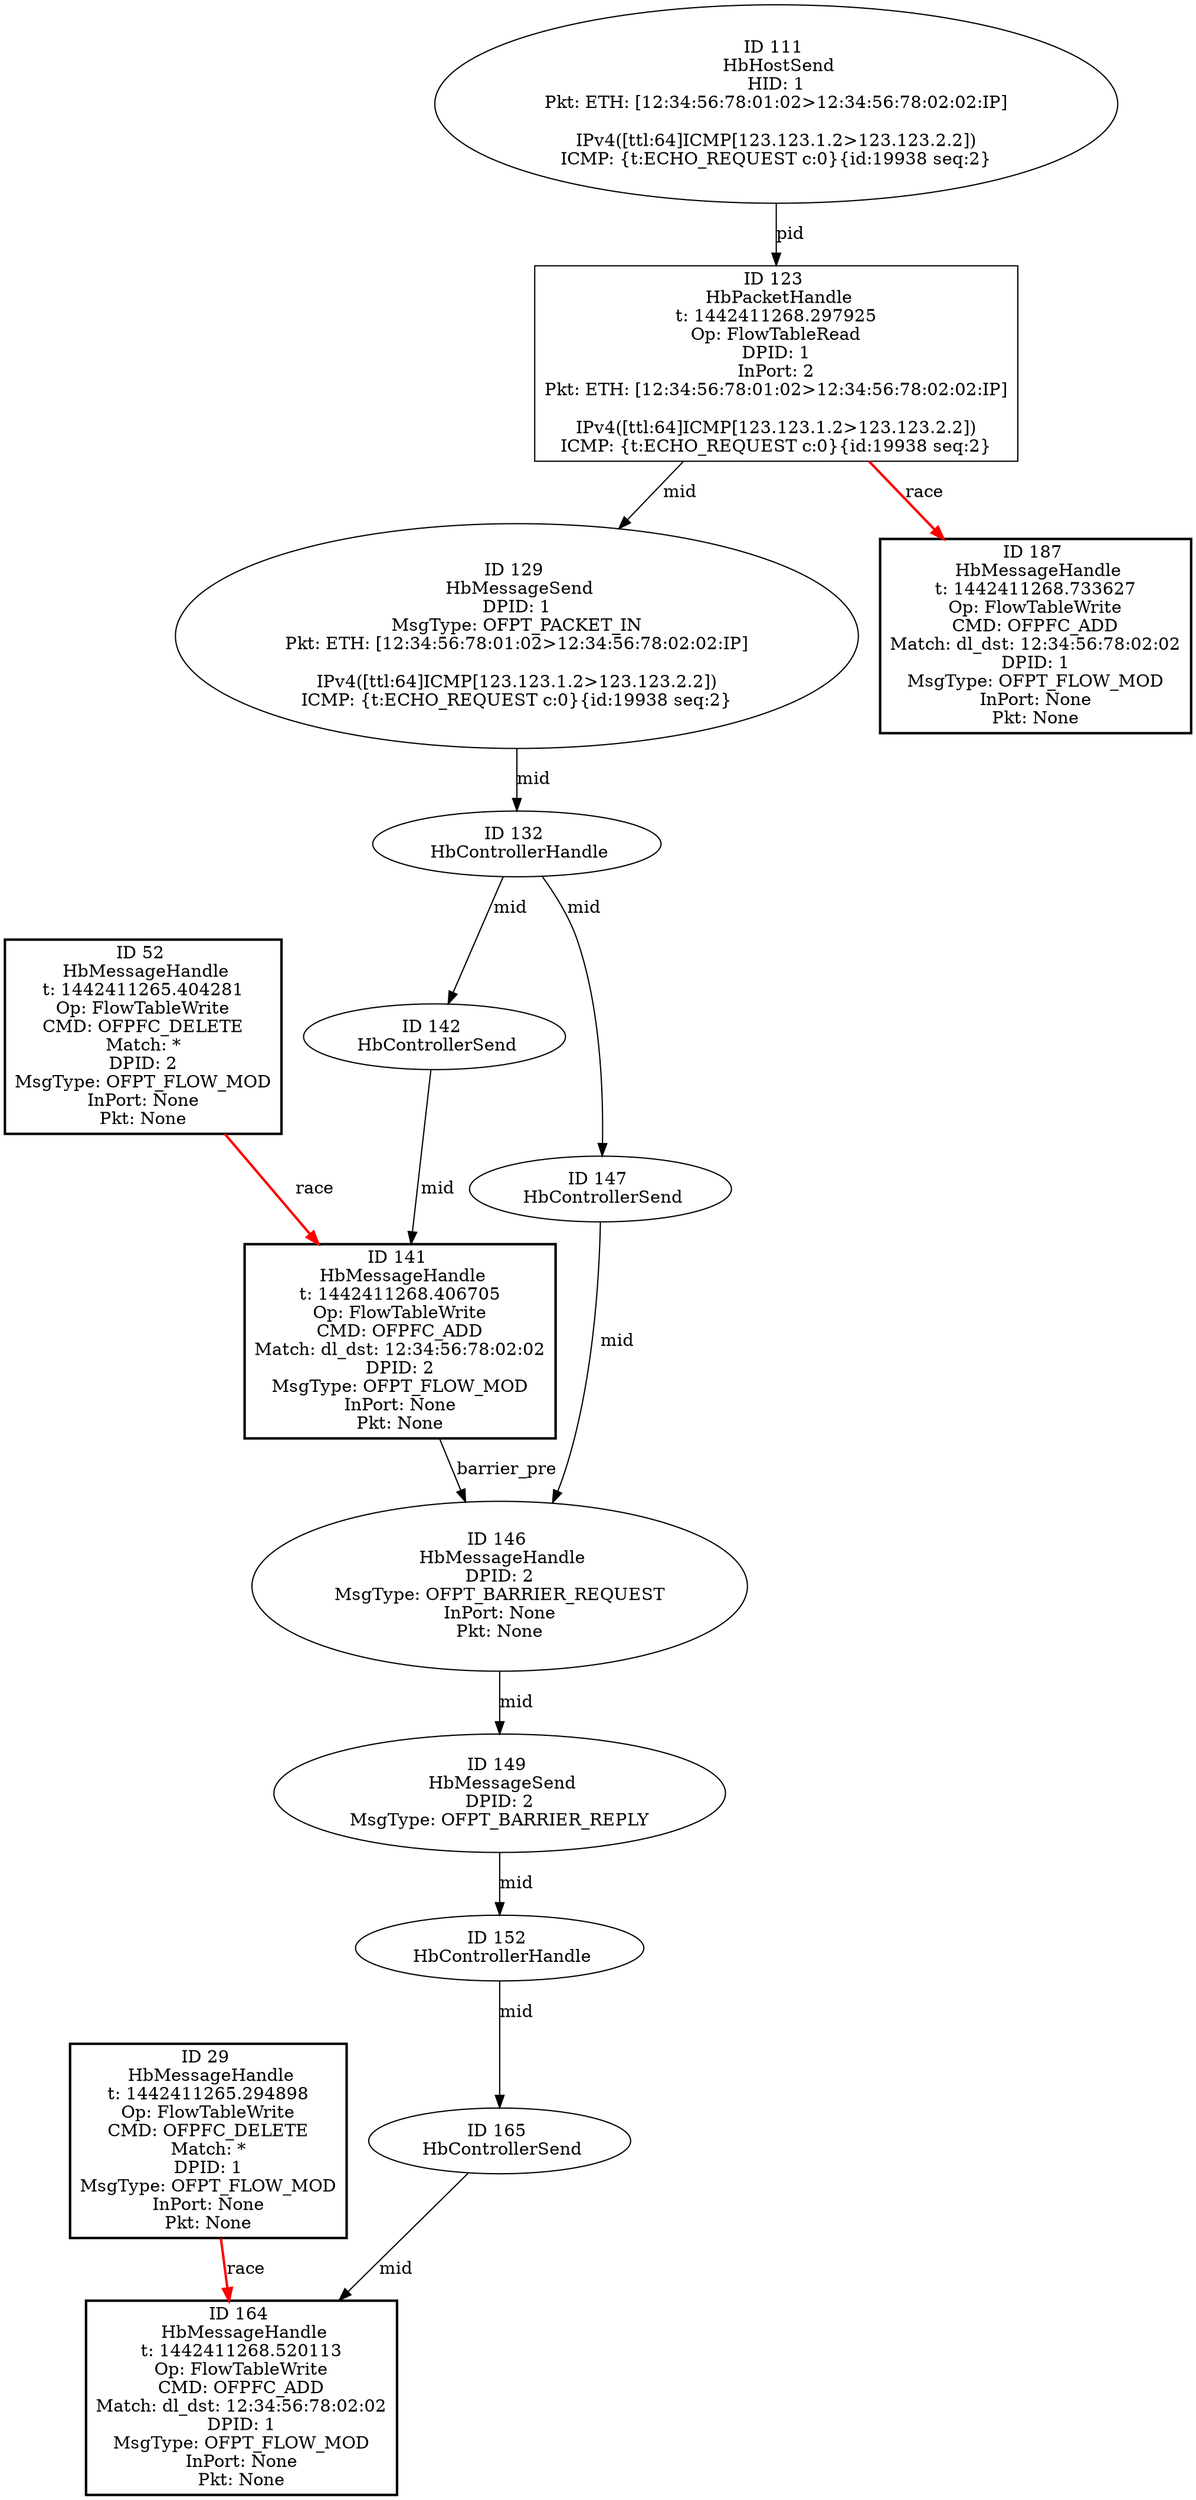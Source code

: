 strict digraph G {
129 [shape=oval, event=<hb_events.HbMessageSend object at 0x1089d8bd0>, label="ID 129 
 HbMessageSend
DPID: 1
MsgType: OFPT_PACKET_IN
Pkt: ETH: [12:34:56:78:01:02>12:34:56:78:02:02:IP]

IPv4([ttl:64]ICMP[123.123.1.2>123.123.2.2])
ICMP: {t:ECHO_REQUEST c:0}{id:19938 seq:2}"];
187 [shape=box, style=bold, event=<hb_events.HbMessageHandle object at 0x1089e8610>, label="ID 187 
 HbMessageHandle
t: 1442411268.733627
Op: FlowTableWrite
CMD: OFPFC_ADD
Match: dl_dst: 12:34:56:78:02:02
DPID: 1
MsgType: OFPT_FLOW_MOD
InPort: None
Pkt: None"];
132 [shape=oval, event=<hb_events.HbControllerHandle object at 0x1089d8c10>, label="ID 132 
 HbControllerHandle"];
165 [shape=oval, event=<hb_events.HbControllerSend object at 0x1089e8250>, label="ID 165 
 HbControllerSend"];
141 [shape=box, style=bold, event=<hb_events.HbMessageHandle object at 0x1089e02d0>, label="ID 141 
 HbMessageHandle
t: 1442411268.406705
Op: FlowTableWrite
CMD: OFPFC_ADD
Match: dl_dst: 12:34:56:78:02:02
DPID: 2
MsgType: OFPT_FLOW_MOD
InPort: None
Pkt: None"];
142 [shape=oval, event=<hb_events.HbControllerSend object at 0x1089e0110>, label="ID 142 
 HbControllerSend"];
111 [shape=oval, event=<hb_events.HbHostSend object at 0x1089d1410>, label="ID 111 
 HbHostSend
HID: 1
Pkt: ETH: [12:34:56:78:01:02>12:34:56:78:02:02:IP]

IPv4([ttl:64]ICMP[123.123.1.2>123.123.2.2])
ICMP: {t:ECHO_REQUEST c:0}{id:19938 seq:2}"];
146 [shape=oval, event=<hb_events.HbMessageHandle object at 0x1089e01d0>, label="ID 146 
 HbMessageHandle
DPID: 2
MsgType: OFPT_BARRIER_REQUEST
InPort: None
Pkt: None"];
147 [shape=oval, event=<hb_events.HbControllerSend object at 0x1089e0390>, label="ID 147 
 HbControllerSend"];
52 [shape=box, style=bold, event=<hb_events.HbMessageHandle object at 0x1090afb90>, label="ID 52 
 HbMessageHandle
t: 1442411265.404281
Op: FlowTableWrite
CMD: OFPFC_DELETE
Match: *
DPID: 2
MsgType: OFPT_FLOW_MOD
InPort: None
Pkt: None"];
149 [shape=oval, event=<hb_events.HbMessageSend object at 0x1089e04d0>, label="ID 149 
 HbMessageSend
DPID: 2
MsgType: OFPT_BARRIER_REPLY"];
152 [shape=oval, event=<hb_events.HbControllerHandle object at 0x1089e0490>, label="ID 152 
 HbControllerHandle"];
164 [shape=box, style=bold, event=<hb_events.HbMessageHandle object at 0x1089e8410>, label="ID 164 
 HbMessageHandle
t: 1442411268.520113
Op: FlowTableWrite
CMD: OFPFC_ADD
Match: dl_dst: 12:34:56:78:02:02
DPID: 1
MsgType: OFPT_FLOW_MOD
InPort: None
Pkt: None"];
123 [shape=box, event=<hb_events.HbPacketHandle object at 0x1089d82d0>, label="ID 123 
 HbPacketHandle
t: 1442411268.297925
Op: FlowTableRead
DPID: 1
InPort: 2
Pkt: ETH: [12:34:56:78:01:02>12:34:56:78:02:02:IP]

IPv4([ttl:64]ICMP[123.123.1.2>123.123.2.2])
ICMP: {t:ECHO_REQUEST c:0}{id:19938 seq:2}"];
29 [shape=box, style=bold, event=<hb_events.HbMessageHandle object at 0x1090a6610>, label="ID 29 
 HbMessageHandle
t: 1442411265.294898
Op: FlowTableWrite
CMD: OFPFC_DELETE
Match: *
DPID: 1
MsgType: OFPT_FLOW_MOD
InPort: None
Pkt: None"];
129 -> 132  [rel=mid, label=mid];
132 -> 147  [rel=mid, label=mid];
132 -> 142  [rel=mid, label=mid];
165 -> 164  [rel=mid, label=mid];
141 -> 146  [rel=barrier_pre, label=barrier_pre];
142 -> 141  [rel=mid, label=mid];
111 -> 123  [rel=pid, label=pid];
146 -> 149  [rel=mid, label=mid];
147 -> 146  [rel=mid, label=mid];
52 -> 141  [harmful=True, color=red, style=bold, rel=race, label=race];
149 -> 152  [rel=mid, label=mid];
152 -> 165  [rel=mid, label=mid];
123 -> 129  [rel=mid, label=mid];
123 -> 187  [harmful=True, color=red, style=bold, rel=race, label=race];
29 -> 164  [harmful=True, color=red, style=bold, rel=race, label=race];
}
